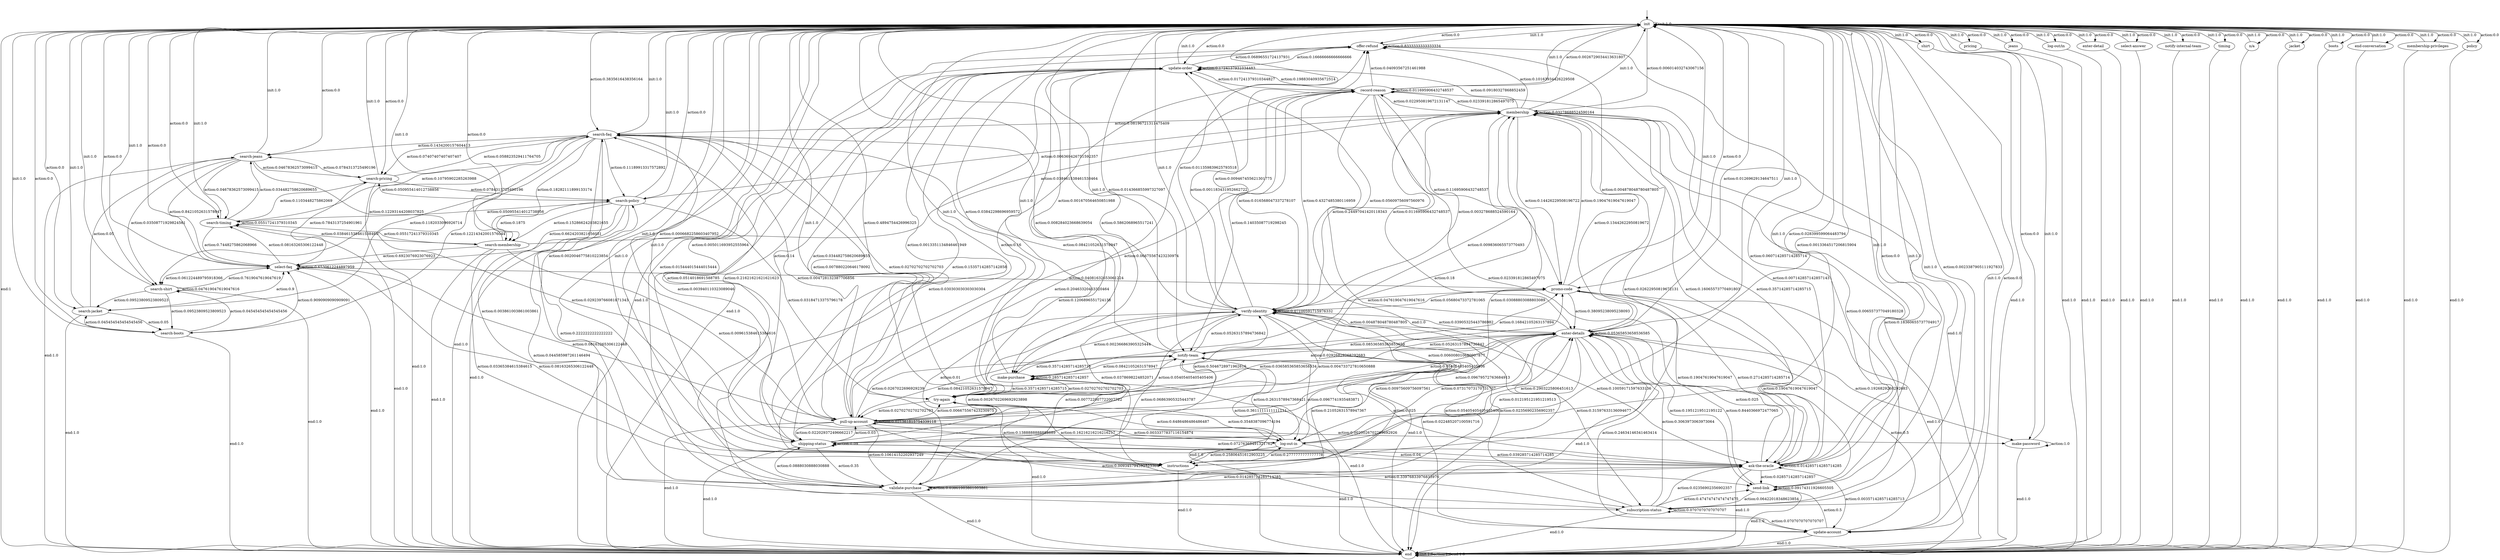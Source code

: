 digraph learned_mdp {
s0 [label="init"];
s1 [label="offer-refund"];
s2 [label="search-jeans"];
s3 [label="make-purchase"];
s4 [label="shirt"];
s5 [label="pricing"];
s6 [label="search-pricing"];
s7 [label="search-membership"];
s8 [label="try-again"];
s9 [label="promo-code"];
s10 [label="jeans"];
s11 [label="log-out/in"];
s12 [label="enter-detail"];
s13 [label="select-answer"];
s14 [label="validate-purchase"];
s15 [label="notify-internal-team"];
s16 [label="verify-identity"];
s17 [label="log-out-in"];
s18 [label="update-order"];
s19 [label="subscription-status"];
s20 [label="select-faq"];
s21 [label="make-password"];
s22 [label="ask-the-oracle"];
s23 [label="instructions"];
s24 [label="search-timing"];
s25 [label="shipping-status"];
s26 [label="pull-up-account"];
s27 [label="search-boots"];
s28 [label="update-account"];
s29 [label="timing"];
s30 [label="n/a"];
s31 [label="jacket"];
s32 [label="boots"];
s33 [label="end-conversation"];
s34 [label="search-shirt"];
s35 [label="record-reason"];
s36 [label="search-jacket"];
s37 [label="send-link"];
s38 [label="enter-details"];
s39 [label="membership-privileges"];
s40 [label="search-faq"];
s41 [label="notify-team"];
s42 [label="membership"];
s43 [label="search-policy"];
s44 [label="policy"];
s45 [label="end"];
s0 -> s0  [label="init:1.0"];
s0 -> s1  [label="action:0.0"];
s0 -> s2  [label="action:0.0"];
s0 -> s3  [label="action:0.001670564650851988"];
s0 -> s4  [label="action:0.0"];
s0 -> s5  [label="action:0.0"];
s0 -> s6  [label="action:0.0"];
s0 -> s7  [label="action:0.0"];
s0 -> s8  [label="action:0.03842298696959572"];
s0 -> s9  [label="action:0.0"];
s0 -> s10  [label="action:0.0"];
s0 -> s11  [label="action:0.0"];
s0 -> s12  [label="action:0.0"];
s0 -> s13  [label="action:0.0"];
s0 -> s14  [label="action:0.0020046775810223854"];
s0 -> s15  [label="action:0.0"];
s0 -> s16  [label="action:0.011359839625793518"];
s0 -> s17  [label="action:0.028399599064483794"];
s0 -> s18  [label="action:0.0"];
s0 -> s19  [label="action:0.0023387905111927833"];
s0 -> s20  [label="action:0.0"];
s0 -> s21  [label="action:0.0"];
s0 -> s22  [label="action:0.0013364517206815904"];
s0 -> s23  [label="action:0.005011693952555964"];
s0 -> s24  [label="action:0.0"];
s0 -> s25  [label="action:0.0006682258603407952"];
s0 -> s26  [label="action:0.4894754426996325"];
s0 -> s27  [label="action:0.0"];
s0 -> s28  [label="action:0.0"];
s0 -> s29  [label="action:0.0"];
s0 -> s30  [label="action:0.0"];
s0 -> s31  [label="action:0.0"];
s0 -> s32  [label="action:0.0"];
s0 -> s33  [label="action:0.0"];
s0 -> s34  [label="action:0.0"];
s0 -> s35  [label="action:0.0026729034413631807"];
s0 -> s36  [label="action:0.0"];
s0 -> s37  [label="action:0.0"];
s0 -> s38  [label="action:0.01269629134647511"];
s0 -> s39  [label="action:0.0"];
s0 -> s40  [label="action:0.3835616438356164"];
s0 -> s41  [label="action:0.014366855997327097"];
s0 -> s42  [label="action:0.006014032743067156"];
s0 -> s43  [label="action:0.0"];
s0 -> s44  [label="action:0.0"];
s0 -> s45  [label="end:1"];
s1 -> s0  [label="init:1.0"];
s1 -> s1  [label="action:0.8333333333333334"];
s1 -> s18  [label="action:0.16666666666666666"];
s1 -> s45 [label="end:1.0"];
s2 -> s0  [label="init:1.0"];
s2 -> s6  [label="action:0.04678362573099415"];
s2 -> s17  [label="action:0.029239766081871343"];
s2 -> s20  [label="action:0.8421052631578947"];
s2 -> s24  [label="action:0.04678362573099415"];
s2 -> s34  [label="action:0.03508771929824561"];
s2 -> s45 [label="end:1.0"];
s3 -> s0  [label="init:1.0"];
s3 -> s3  [label="action:0.2857142857142857"];
s3 -> s8  [label="action:0.35714285714285715"];
s3 -> s41  [label="action:0.35714285714285715"];
s3 -> s45 [label="end:1.0"];
s4 -> s0  [label="init:1.0"];
s4 -> s45 [label="end:1.0"];
s5 -> s0  [label="init:1.0"];
s5 -> s45 [label="end:1.0"];
s6 -> s0  [label="init:1.0"];
s6 -> s2  [label="action:0.0784313725490196"];
s6 -> s20  [label="action:0.7843137254901961"];
s6 -> s40  [label="action:0.058823529411764705"];
s6 -> s43  [label="action:0.0784313725490196"];
s6 -> s45 [label="end:1.0"];
s7 -> s0  [label="init:1.0"];
s7 -> s20  [label="action:0.6923076923076923"];
s7 -> s24  [label="action:0.038461538461538464"];
s7 -> s26  [label="action:0.009615384615384616"];
s7 -> s37  [label="action:0.03365384615384615"];
s7 -> s42  [label="action:0.038461538461538464"];
s7 -> s43  [label="action:0.1875"];
s7 -> s45 [label="end:1.0"];
s8 -> s0  [label="init:1.0"];
s8 -> s3  [label="action:0.02702702702702703"];
s8 -> s17  [label="action:0.6486486486486487"];
s8 -> s23  [label="action:0.16216216216216217"];
s8 -> s26  [label="action:0.02702702702702703"];
s8 -> s38  [label="action:0.05405405405405406"];
s8 -> s40  [label="action:0.02702702702702703"];
s8 -> s41  [label="action:0.05405405405405406"];
s8 -> s45 [label="end:1.0"];
s9 -> s0  [label="init:1.0"];
s9 -> s16  [label="action:0.047619047619047616"];
s9 -> s22  [label="action:0.19047619047619047"];
s9 -> s37  [label="action:0.19047619047619047"];
s9 -> s38  [label="action:0.38095238095238093"];
s9 -> s42  [label="action:0.19047619047619047"];
s9 -> s45 [label="end:1.0"];
s10 -> s0  [label="init:1.0"];
s10 -> s45 [label="end:1.0"];
s11 -> s0  [label="init:1.0"];
s11 -> s45 [label="end:1.0"];
s12 -> s0  [label="init:1.0"];
s12 -> s45 [label="end:1.0"];
s13 -> s0  [label="init:1.0"];
s13 -> s45 [label="end:1.0"];
s14 -> s0  [label="init:1.0"];
s14 -> s1  [label="action:0.015444015444015444"];
s14 -> s14  [label="action:0.03861003861003861"];
s14 -> s16  [label="action:0.007722007722007722"];
s14 -> s18  [label="action:0.21621621621621623"];
s14 -> s22  [label="action:0.33976833976833976"];
s14 -> s25  [label="action:0.0888030888030888"];
s14 -> s35  [label="action:0.20463320463320464"];
s14 -> s38  [label="action:0.05405405405405406"];
s14 -> s40  [label="action:0.003861003861003861"];
s14 -> s42  [label="action:0.03088803088803089"];
s14 -> s45 [label="end:1.0"];
s15 -> s0  [label="init:1.0"];
s15 -> s45 [label="end:1.0"];
s16 -> s0  [label="init:1.0"];
s16 -> s1  [label="action:0.009467455621301775"];
s16 -> s3  [label="action:0.002366863905325444"];
s16 -> s9  [label="action:0.05680473372781065"];
s16 -> s14  [label="action:0.06863905325443787"];
s16 -> s16  [label="action:0.07100591715976332"];
s16 -> s18  [label="action:0.001183431952662722"];
s16 -> s19  [label="action:0.31597633136094677"];
s16 -> s22  [label="action:0.10059171597633136"];
s16 -> s25  [label="action:0.0378698224852071"];
s16 -> s26  [label="action:0.004733727810650888"];
s16 -> s28  [label="action:0.022485207100591716"];
s16 -> s35  [label="action:0.016568047337278107"];
s16 -> s38  [label="action:0.03905325443786982"];
s16 -> s40  [label="action:0.008284023668639054"];
s16 -> s42  [label="action:0.24497041420118343"];
s16 -> s45 [label="end:1.0"];
s17 -> s0  [label="init:1.0"];
s17 -> s8  [label="action:0.3548387096774194"];
s17 -> s23  [label="action:0.25806451612903225"];
s17 -> s38  [label="action:0.2903225806451613"];
s17 -> s41  [label="action:0.0967741935483871"];
s17 -> s45 [label="end:1.0"];
s18 -> s0  [label="init:1.0"];
s18 -> s1  [label="action:0.06896551724137931"];
s18 -> s3  [label="action:0.5862068965517241"];
s18 -> s18  [label="action:0.1724137931034483"];
s18 -> s25  [label="action:0.034482758620689655"];
s18 -> s28  [label="action:0.1206896551724138"];
s18 -> s35  [label="action:0.017241379310344827"];
s18 -> s45 [label="end:1.0"];
s19 -> s0  [label="init:1.0"];
s19 -> s16  [label="action:0.02356902356902357"];
s19 -> s18  [label="action:0.030303030303030304"];
s19 -> s19  [label="action:0.0707070707070707"];
s19 -> s22  [label="action:0.02356902356902357"];
s19 -> s28  [label="action:0.0707070707070707"];
s19 -> s37  [label="action:0.47474747474747475"];
s19 -> s38  [label="action:0.3063973063973064"];
s19 -> s45 [label="end:1.0"];
s20 -> s0  [label="init:1.0"];
s20 -> s9  [label="action:0.04081632653061224"];
s20 -> s20  [label="action:0.6530612244897959"];
s20 -> s23  [label="action:0.08163265306122448"];
s20 -> s24  [label="action:0.08163265306122448"];
s20 -> s26  [label="action:0.08163265306122448"];
s20 -> s34  [label="action:0.061224489795918366"];
s20 -> s45 [label="end:1.0"];
s21 -> s0  [label="init:1.0"];
s21 -> s21  [label="action:1.0"];
s21 -> s45 [label="end:1.0"];
s22 -> s0  [label="init:1.0"];
s22 -> s1  [label="action:0.060714285714285714"];
s22 -> s9  [label="action:0.2714285714285714"];
s22 -> s14  [label="action:0.014285714285714285"];
s22 -> s18  [label="action:0.15357142857142858"];
s22 -> s22  [label="action:0.014285714285714285"];
s22 -> s25  [label="action:0.039285714285714285"];
s22 -> s28  [label="action:0.0035714285714285713"];
s22 -> s35  [label="action:0.007142857142857143"];
s22 -> s37  [label="action:0.02857142857142857"];
s22 -> s38  [label="action:0.025"];
s22 -> s41  [label="action:0.025"];
s22 -> s42  [label="action:0.35714285714285715"];
s22 -> s45 [label="end:1.0"];
s23 -> s0  [label="init:1.0"];
s23 -> s8  [label="action:0.1388888888888889"];
s23 -> s17  [label="action:0.2777777777777778"];
s23 -> s41  [label="action:0.3611111111111111"];
s23 -> s43  [label="action:0.2222222222222222"];
s23 -> s45 [label="end:1.0"];
s24 -> s0  [label="init:1.0"];
s24 -> s2  [label="action:0.034482758620689655"];
s24 -> s6  [label="action:0.1103448275862069"];
s24 -> s7  [label="action:0.05517241379310345"];
s24 -> s20  [label="action:0.7448275862068966"];
s24 -> s24  [label="action:0.05517241379310345"];
s24 -> s45 [label="end:1.0"];
s25 -> s0  [label="init:1.0"];
s25 -> s1  [label="action:0.16"];
s25 -> s14  [label="action:0.35"];
s25 -> s16  [label="action:0.01"];
s25 -> s18  [label="action:0.14"];
s25 -> s22  [label="action:0.04"];
s25 -> s25  [label="action:0.09"];
s25 -> s26  [label="action:0.03"];
s25 -> s42  [label="action:0.18"];
s25 -> s45 [label="end:1.0"];
s26 -> s0  [label="init:1.0"];
s26 -> s3  [label="action:0.0026702269692923898"];
s26 -> s8  [label="action:0.006675567423230975"];
s26 -> s9  [label="action:0.006008010680907877"];
s26 -> s14  [label="action:0.10614152202937249"];
s26 -> s16  [label="action:0.5046728971962616"];
s26 -> s17  [label="action:0.0033377837116154874"];
s26 -> s18  [label="action:0.0013351134846461949"];
s26 -> s19  [label="action:0.009345794392523364"];
s26 -> s21  [label="action:0.0020026702269692926"];
s26 -> s22  [label="action:0.07276368491321762"];
s26 -> s25  [label="action:0.022029372496662217"];
s26 -> s26  [label="action:0.021361815754339118"];
s26 -> s35  [label="action:0.06675567423230974"];
s26 -> s38  [label="action:0.09679572763684913"];
s26 -> s40  [label="action:0.0514018691588785"];
s26 -> s41  [label="action:0.0267022696929239"];
s26 -> s45 [label="end:1.0"];
s27 -> s0  [label="init:1.0"];
s27 -> s20  [label="action:0.9090909090909091"];
s27 -> s34  [label="action:0.045454545454545456"];
s27 -> s36  [label="action:0.045454545454545456"];
s27 -> s45 [label="end:1.0"];
s28 -> s0  [label="init:1.0"];
s28 -> s37  [label="action:0.5"];
s28 -> s38  [label="action:0.5"];
s28 -> s45 [label="end:1.0"];
s29 -> s0  [label="init:1.0"];
s29 -> s45 [label="end:1.0"];
s30 -> s0  [label="init:1.0"];
s30 -> s45 [label="end:1.0"];
s31 -> s0  [label="init:1.0"];
s31 -> s45 [label="end:1.0"];
s32 -> s0  [label="init:1.0"];
s32 -> s45 [label="end:1.0"];
s33 -> s0  [label="init:1.0"];
s33 -> s45 [label="end:1.0"];
s34 -> s0  [label="init:1.0"];
s34 -> s20  [label="action:0.7619047619047619"];
s34 -> s27  [label="action:0.09523809523809523"];
s34 -> s34  [label="action:0.047619047619047616"];
s34 -> s36  [label="action:0.09523809523809523"];
s34 -> s45 [label="end:1.0"];
s35 -> s0  [label="init:1.0"];
s35 -> s1  [label="action:0.04093567251461988"];
s35 -> s9  [label="action:0.11695906432748537"];
s35 -> s16  [label="action:0.4327485380116959"];
s35 -> s18  [label="action:0.19883040935672514"];
s35 -> s22  [label="action:0.023391812865497075"];
s35 -> s35  [label="action:0.011695906432748537"];
s35 -> s38  [label="action:0.011695906432748537"];
s35 -> s41  [label="action:0.14035087719298245"];
s35 -> s42  [label="action:0.023391812865497075"];
s35 -> s45 [label="end:1.0"];
s36 -> s0  [label="init:1.0"];
s36 -> s2  [label="action:0.05"];
s36 -> s20  [label="action:0.9"];
s36 -> s27  [label="action:0.05"];
s36 -> s45 [label="end:1.0"];
s37 -> s0  [label="init:1.0"];
s37 -> s19  [label="action:0.06422018348623854"];
s37 -> s37  [label="action:0.09174311926605505"];
s37 -> s38  [label="action:0.8440366972477065"];
s37 -> s45 [label="end:1.0"];
s38 -> s0  [label="init:1.0"];
s38 -> s1  [label="action:0.004878048780487805"];
s38 -> s3  [label="action:0.02926829268292683"];
s38 -> s8  [label="action:0.036585365853658534"];
s38 -> s16  [label="action:0.004878048780487805"];
s38 -> s17  [label="action:0.07317073170731707"];
s38 -> s18  [label="action:0.05609756097560976"];
s38 -> s21  [label="action:0.1926829268292683"];
s38 -> s23  [label="action:0.012195121951219513"];
s38 -> s25  [label="action:0.00975609756097561"];
s38 -> s28  [label="action:0.24634146341463414"];
s38 -> s37  [label="action:0.1951219512195122"];
s38 -> s38  [label="action:0.05365853658536585"];
s38 -> s41  [label="action:0.08536585365853659"];
s38 -> s45 [label="end:1.0"];
s39 -> s0  [label="init:1.0"];
s39 -> s45 [label="end:1.0"];
s40 -> s0  [label="init:1.0"];
s40 -> s2  [label="action:0.1434200157604413"];
s40 -> s6  [label="action:0.07407407407407407"];
s40 -> s7  [label="action:0.18282111899133174"];
s40 -> s8  [label="action:0.007880220646178092"];
s40 -> s17  [label="action:0.003940110323089046"];
s40 -> s24  [label="action:0.10795902285263988"];
s40 -> s26  [label="action:0.004728132387706856"];
s40 -> s27  [label="action:0.12214342001576044"];
s40 -> s34  [label="action:0.12293144208037825"];
s40 -> s36  [label="action:0.1182033096926714"];
s40 -> s43  [label="action:0.11189913317572892"];
s40 -> s45 [label="end:1.0"];
s41 -> s0  [label="init:1.0"];
s41 -> s3  [label="action:0.08421052631578947"];
s41 -> s9  [label="action:0.16842105263157894"];
s41 -> s16  [label="action:0.05263157894736842"];
s41 -> s17  [label="action:0.2631578947368421"];
s41 -> s23  [label="action:0.21052631578947367"];
s41 -> s26  [label="action:0.08421052631578947"];
s41 -> s38  [label="action:0.05263157894736842"];
s41 -> s40  [label="action:0.08421052631578947"];
s41 -> s45 [label="end:1.0"];
s42 -> s0  [label="init:1.0"];
s42 -> s1  [label="action:0.10163934426229508"];
s42 -> s3  [label="action:0.009836065573770493"];
s42 -> s9  [label="action:0.14426229508196722"];
s42 -> s16  [label="action:0.003278688524590164"];
s42 -> s18  [label="action:0.09180327868852459"];
s42 -> s19  [label="action:0.006557377049180328"];
s42 -> s22  [label="action:0.16065573770491803"];
s42 -> s23  [label="action:0.02622950819672131"];
s42 -> s28  [label="action:0.18360655737704917"];
s42 -> s35  [label="action:0.022950819672131147"];
s42 -> s38  [label="action:0.13442622950819672"];
s42 -> s40  [label="action:0.08196721311475409"];
s42 -> s42  [label="action:0.03278688524590164"];
s42 -> s45 [label="end:1.0"];
s43 -> s0  [label="init:1.0"];
s43 -> s6  [label="action:0.050955414012738856"];
s43 -> s7  [label="action:0.15286624203821655"];
s43 -> s8  [label="action:0.03184713375796178"];
s43 -> s19  [label="action:0.044585987261146494"];
s43 -> s20  [label="action:0.6624203821656051"];
s43 -> s24  [label="action:0.050955414012738856"];
s43 -> s42  [label="action:0.006369426751592357"];
s43 -> s45 [label="end:1.0"];
s44 -> s0  [label="init:1.0"];
s44 -> s45 [label="end:1.0"];
s45 -> s45 [label="init:1.0"];
s45 -> s45  [label="action:1.0"];
s45 -> s45  [label="end:1.0"];
__start0 [label="", shape=none];
__start0 -> s0  [label=""];
}